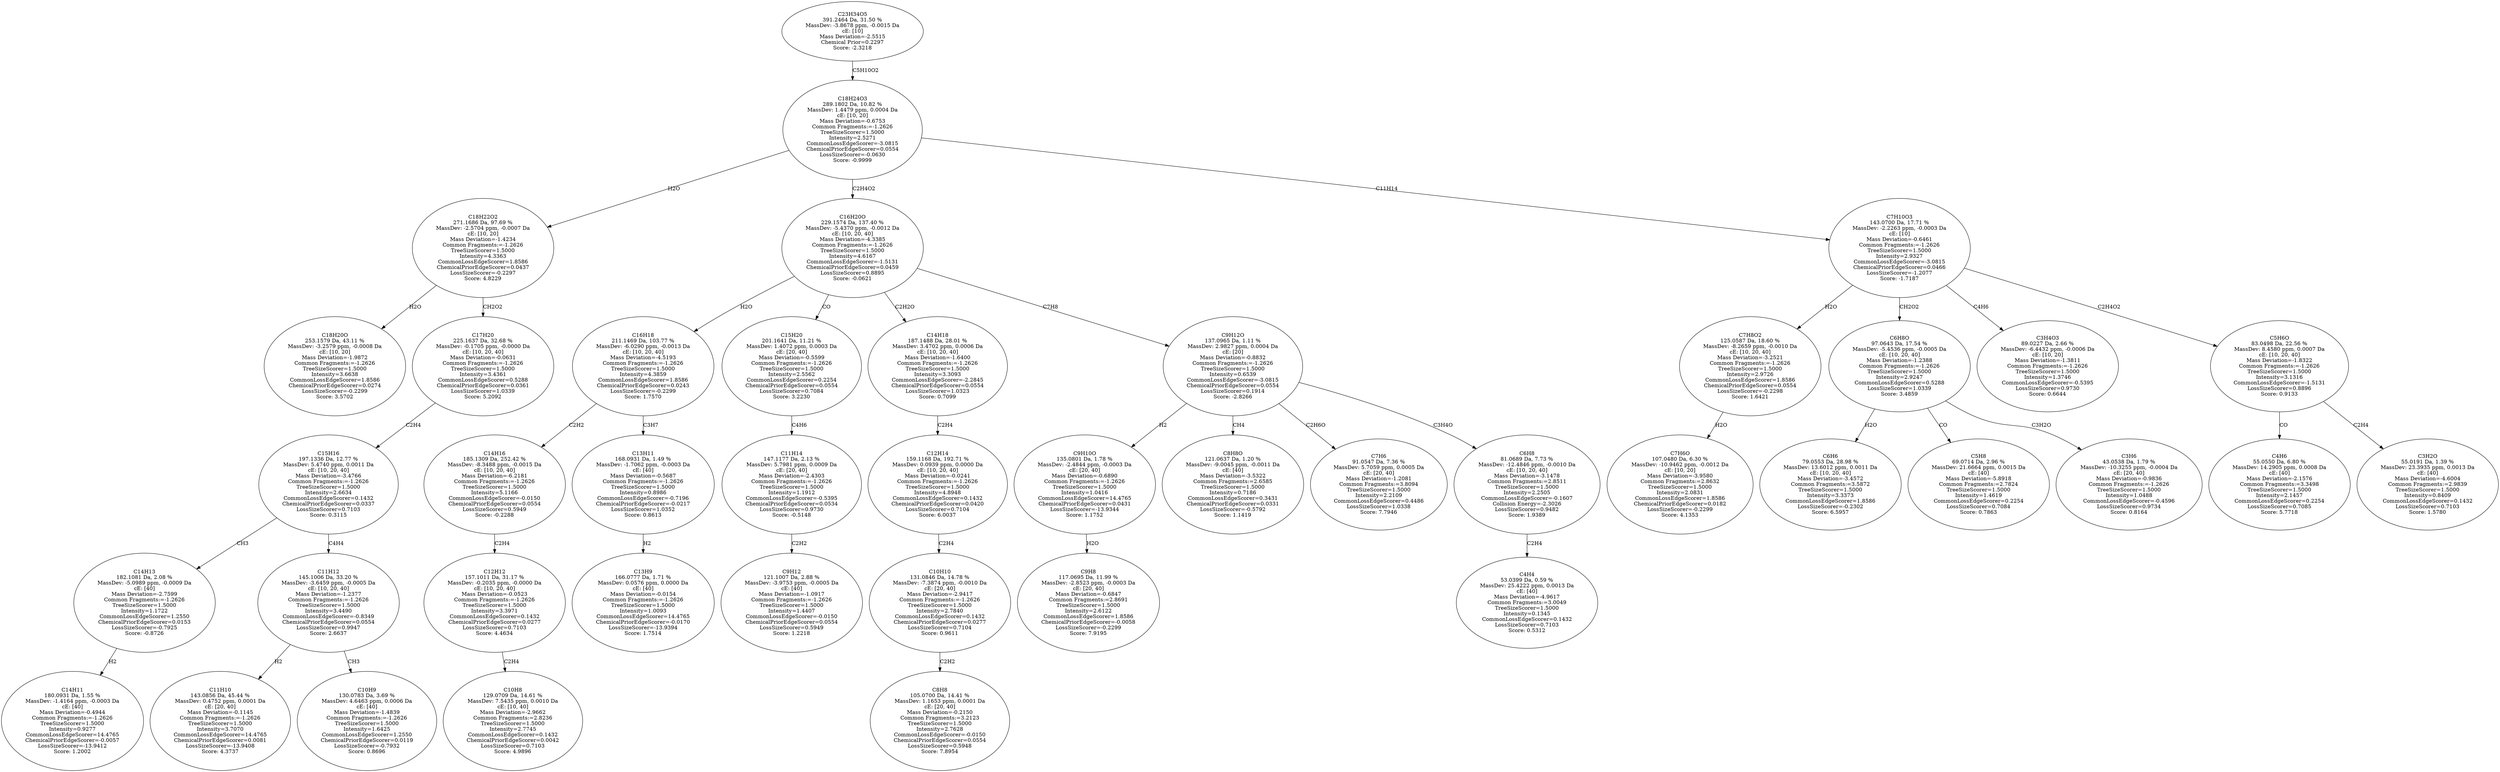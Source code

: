 strict digraph {
v1 [label="C18H20O\n253.1579 Da, 43.11 %\nMassDev: -3.2579 ppm, -0.0008 Da\ncE: [10, 20]\nMass Deviation=-1.9872\nCommon Fragments:=-1.2626\nTreeSizeScorer=1.5000\nIntensity=3.6638\nCommonLossEdgeScorer=1.8586\nChemicalPriorEdgeScorer=0.0274\nLossSizeScorer=-0.2299\nScore: 3.5702"];
v2 [label="C14H11\n180.0931 Da, 1.55 %\nMassDev: -1.4164 ppm, -0.0003 Da\ncE: [40]\nMass Deviation=-0.4944\nCommon Fragments:=-1.2626\nTreeSizeScorer=1.5000\nIntensity=0.9277\nCommonLossEdgeScorer=14.4765\nChemicalPriorEdgeScorer=-0.0057\nLossSizeScorer=-13.9412\nScore: 1.2002"];
v3 [label="C14H13\n182.1081 Da, 2.08 %\nMassDev: -5.0989 ppm, -0.0009 Da\ncE: [40]\nMass Deviation=-2.7599\nCommon Fragments:=-1.2626\nTreeSizeScorer=1.5000\nIntensity=1.1722\nCommonLossEdgeScorer=1.2550\nChemicalPriorEdgeScorer=0.0153\nLossSizeScorer=-0.7925\nScore: -0.8726"];
v4 [label="C11H10\n143.0856 Da, 45.44 %\nMassDev: 0.4752 ppm, 0.0001 Da\ncE: [20, 40]\nMass Deviation=-0.1145\nCommon Fragments:=-1.2626\nTreeSizeScorer=1.5000\nIntensity=3.7070\nCommonLossEdgeScorer=14.4765\nChemicalPriorEdgeScorer=0.0081\nLossSizeScorer=-13.9408\nScore: 4.3737"];
v5 [label="C10H9\n130.0783 Da, 3.69 %\nMassDev: 4.6463 ppm, 0.0006 Da\ncE: [40]\nMass Deviation=-1.4839\nCommon Fragments:=-1.2626\nTreeSizeScorer=1.5000\nIntensity=1.6425\nCommonLossEdgeScorer=1.2550\nChemicalPriorEdgeScorer=0.0119\nLossSizeScorer=-0.7932\nScore: 0.8696"];
v6 [label="C11H12\n145.1006 Da, 33.20 %\nMassDev: -3.6459 ppm, -0.0005 Da\ncE: [10, 20, 40]\nMass Deviation=-1.2377\nCommon Fragments:=-1.2626\nTreeSizeScorer=1.5000\nIntensity=3.4490\nCommonLossEdgeScorer=-0.8349\nChemicalPriorEdgeScorer=0.0554\nLossSizeScorer=0.9947\nScore: 2.6637"];
v7 [label="C15H16\n197.1336 Da, 12.77 %\nMassDev: 5.4740 ppm, 0.0011 Da\ncE: [10, 20, 40]\nMass Deviation=-3.4766\nCommon Fragments:=-1.2626\nTreeSizeScorer=1.5000\nIntensity=2.6634\nCommonLossEdgeScorer=0.1432\nChemicalPriorEdgeScorer=0.0337\nLossSizeScorer=0.7103\nScore: 0.3115"];
v8 [label="C17H20\n225.1637 Da, 32.68 %\nMassDev: -0.1705 ppm, -0.0000 Da\ncE: [10, 20, 40]\nMass Deviation=-0.0631\nCommon Fragments:=-1.2626\nTreeSizeScorer=1.5000\nIntensity=3.4361\nCommonLossEdgeScorer=0.5288\nChemicalPriorEdgeScorer=0.0361\nLossSizeScorer=1.0339\nScore: 5.2092"];
v9 [label="C18H22O2\n271.1686 Da, 97.69 %\nMassDev: -2.5704 ppm, -0.0007 Da\ncE: [10, 20]\nMass Deviation=-1.4234\nCommon Fragments:=-1.2626\nTreeSizeScorer=1.5000\nIntensity=4.3363\nCommonLossEdgeScorer=1.8586\nChemicalPriorEdgeScorer=0.0437\nLossSizeScorer=-0.2297\nScore: 4.8229"];
v10 [label="C10H8\n129.0709 Da, 14.61 %\nMassDev: 7.5435 ppm, 0.0010 Da\ncE: [10, 40]\nMass Deviation=-2.9662\nCommon Fragments:=2.8236\nTreeSizeScorer=1.5000\nIntensity=2.7745\nCommonLossEdgeScorer=0.1432\nChemicalPriorEdgeScorer=0.0042\nLossSizeScorer=0.7103\nScore: 4.9896"];
v11 [label="C12H12\n157.1011 Da, 31.17 %\nMassDev: -0.2035 ppm, -0.0000 Da\ncE: [10, 20, 40]\nMass Deviation=-0.0523\nCommon Fragments:=-1.2626\nTreeSizeScorer=1.5000\nIntensity=3.3971\nCommonLossEdgeScorer=0.1432\nChemicalPriorEdgeScorer=0.0277\nLossSizeScorer=0.7103\nScore: 4.4634"];
v12 [label="C14H16\n185.1309 Da, 252.42 %\nMassDev: -8.3488 ppm, -0.0015 Da\ncE: [10, 20, 40]\nMass Deviation=-6.2181\nCommon Fragments:=-1.2626\nTreeSizeScorer=1.5000\nIntensity=5.1166\nCommonLossEdgeScorer=-0.0150\nChemicalPriorEdgeScorer=0.0554\nLossSizeScorer=0.5949\nScore: -0.2288"];
v13 [label="C13H9\n166.0777 Da, 1.71 %\nMassDev: 0.0576 ppm, 0.0000 Da\ncE: [40]\nMass Deviation=-0.0154\nCommon Fragments:=-1.2626\nTreeSizeScorer=1.5000\nIntensity=1.0093\nCommonLossEdgeScorer=14.4765\nChemicalPriorEdgeScorer=-0.0170\nLossSizeScorer=-13.9394\nScore: 1.7514"];
v14 [label="C13H11\n168.0931 Da, 1.49 %\nMassDev: -1.7062 ppm, -0.0003 Da\ncE: [40]\nMass Deviation=-0.5687\nCommon Fragments:=-1.2626\nTreeSizeScorer=1.5000\nIntensity=0.8986\nCommonLossEdgeScorer=-0.7196\nChemicalPriorEdgeScorer=-0.0217\nLossSizeScorer=1.0352\nScore: 0.8613"];
v15 [label="C16H18\n211.1469 Da, 103.77 %\nMassDev: -6.0290 ppm, -0.0013 Da\ncE: [10, 20, 40]\nMass Deviation=-4.5193\nCommon Fragments:=-1.2626\nTreeSizeScorer=1.5000\nIntensity=4.3859\nCommonLossEdgeScorer=1.8586\nChemicalPriorEdgeScorer=0.0243\nLossSizeScorer=-0.2299\nScore: 1.7570"];
v16 [label="C9H12\n121.1007 Da, 2.88 %\nMassDev: -3.9753 ppm, -0.0005 Da\ncE: [40]\nMass Deviation=-1.0917\nCommon Fragments:=-1.2626\nTreeSizeScorer=1.5000\nIntensity=1.4407\nCommonLossEdgeScorer=-0.0150\nChemicalPriorEdgeScorer=0.0554\nLossSizeScorer=0.5949\nScore: 1.2218"];
v17 [label="C11H14\n147.1177 Da, 2.13 %\nMassDev: 5.7981 ppm, 0.0009 Da\ncE: [20, 40]\nMass Deviation=-2.4303\nCommon Fragments:=-1.2626\nTreeSizeScorer=1.5000\nIntensity=1.1912\nCommonLossEdgeScorer=-0.5395\nChemicalPriorEdgeScorer=0.0534\nLossSizeScorer=0.9730\nScore: -0.5148"];
v18 [label="C15H20\n201.1641 Da, 11.21 %\nMassDev: 1.4072 ppm, 0.0003 Da\ncE: [20, 40]\nMass Deviation=-0.5599\nCommon Fragments:=-1.2626\nTreeSizeScorer=1.5000\nIntensity=2.5562\nCommonLossEdgeScorer=0.2254\nChemicalPriorEdgeScorer=0.0554\nLossSizeScorer=0.7084\nScore: 3.2230"];
v19 [label="C8H8\n105.0700 Da, 14.41 %\nMassDev: 1.1653 ppm, 0.0001 Da\ncE: [20, 40]\nMass Deviation=-0.2150\nCommon Fragments:=3.2123\nTreeSizeScorer=1.5000\nIntensity=2.7628\nCommonLossEdgeScorer=-0.0150\nChemicalPriorEdgeScorer=0.0554\nLossSizeScorer=0.5948\nScore: 7.8954"];
v20 [label="C10H10\n131.0846 Da, 14.78 %\nMassDev: -7.3874 ppm, -0.0010 Da\ncE: [20, 40]\nMass Deviation=-2.9417\nCommon Fragments:=-1.2626\nTreeSizeScorer=1.5000\nIntensity=2.7840\nCommonLossEdgeScorer=0.1432\nChemicalPriorEdgeScorer=0.0277\nLossSizeScorer=0.7104\nScore: 0.9611"];
v21 [label="C12H14\n159.1168 Da, 192.71 %\nMassDev: 0.0939 ppm, 0.0000 Da\ncE: [10, 20, 40]\nMass Deviation=-0.0241\nCommon Fragments:=-1.2626\nTreeSizeScorer=1.5000\nIntensity=4.8948\nCommonLossEdgeScorer=0.1432\nChemicalPriorEdgeScorer=0.0420\nLossSizeScorer=0.7104\nScore: 6.0037"];
v22 [label="C14H18\n187.1488 Da, 28.01 %\nMassDev: 3.4702 ppm, 0.0006 Da\ncE: [10, 20, 40]\nMass Deviation=-1.6400\nCommon Fragments:=-1.2626\nTreeSizeScorer=1.5000\nIntensity=3.3093\nCommonLossEdgeScorer=-2.2845\nChemicalPriorEdgeScorer=0.0554\nLossSizeScorer=1.0323\nScore: 0.7099"];
v23 [label="C9H8\n117.0695 Da, 11.99 %\nMassDev: -2.8523 ppm, -0.0003 Da\ncE: [20, 40]\nMass Deviation=-0.6847\nCommon Fragments:=2.8691\nTreeSizeScorer=1.5000\nIntensity=2.6122\nCommonLossEdgeScorer=1.8586\nChemicalPriorEdgeScorer=-0.0058\nLossSizeScorer=-0.2299\nScore: 7.9195"];
v24 [label="C9H10O\n135.0801 Da, 1.78 %\nMassDev: -2.4844 ppm, -0.0003 Da\ncE: [20, 40]\nMass Deviation=-0.6890\nCommon Fragments:=-1.2626\nTreeSizeScorer=1.5000\nIntensity=1.0416\nCommonLossEdgeScorer=14.4765\nChemicalPriorEdgeScorer=0.0431\nLossSizeScorer=-13.9344\nScore: 1.1752"];
v25 [label="C8H8O\n121.0637 Da, 1.20 %\nMassDev: -9.0045 ppm, -0.0011 Da\ncE: [40]\nMass Deviation=-3.5322\nCommon Fragments:=2.6585\nTreeSizeScorer=1.5000\nIntensity=0.7186\nCommonLossEdgeScorer=0.3431\nChemicalPriorEdgeScorer=0.0331\nLossSizeScorer=-0.5792\nScore: 1.1419"];
v26 [label="C7H6\n91.0547 Da, 7.36 %\nMassDev: 5.7059 ppm, 0.0005 Da\ncE: [20, 40]\nMass Deviation=-1.2081\nCommon Fragments:=3.8094\nTreeSizeScorer=1.5000\nIntensity=2.2109\nCommonLossEdgeScorer=0.4486\nLossSizeScorer=1.0338\nScore: 7.7946"];
v27 [label="C4H4\n53.0399 Da, 0.59 %\nMassDev: 25.4222 ppm, 0.0013 Da\ncE: [40]\nMass Deviation=-4.9617\nCommon Fragments:=3.0049\nTreeSizeScorer=1.5000\nIntensity=0.1345\nCommonLossEdgeScorer=0.1432\nLossSizeScorer=0.7103\nScore: 0.5312"];
v28 [label="C6H8\n81.0689 Da, 7.73 %\nMassDev: -12.4846 ppm, -0.0010 Da\ncE: [10, 20, 40]\nMass Deviation=-3.1478\nCommon Fragments:=2.8511\nTreeSizeScorer=1.5000\nIntensity=2.2505\nCommonLossEdgeScorer=-0.1607\nCollision Energy=-2.3026\nLossSizeScorer=0.9482\nScore: 1.9389"];
v29 [label="C9H12O\n137.0965 Da, 1.11 %\nMassDev: 2.9827 ppm, 0.0004 Da\ncE: [20]\nMass Deviation=-0.8832\nCommon Fragments:=-1.2626\nTreeSizeScorer=1.5000\nIntensity=0.6539\nCommonLossEdgeScorer=-3.0815\nChemicalPriorEdgeScorer=0.0554\nLossSizeScorer=0.1914\nScore: -2.8266"];
v30 [label="C16H20O\n229.1574 Da, 137.40 %\nMassDev: -5.4370 ppm, -0.0012 Da\ncE: [10, 20, 40]\nMass Deviation=-4.3385\nCommon Fragments:=-1.2626\nTreeSizeScorer=1.5000\nIntensity=4.6167\nCommonLossEdgeScorer=-1.5131\nChemicalPriorEdgeScorer=0.0459\nLossSizeScorer=0.8895\nScore: -0.0621"];
v31 [label="C7H6O\n107.0480 Da, 6.30 %\nMassDev: -10.9462 ppm, -0.0012 Da\ncE: [10, 20]\nMass Deviation=-3.9580\nCommon Fragments:=2.8632\nTreeSizeScorer=1.5000\nIntensity=2.0831\nCommonLossEdgeScorer=1.8586\nChemicalPriorEdgeScorer=0.0182\nLossSizeScorer=-0.2299\nScore: 4.1353"];
v32 [label="C7H8O2\n125.0587 Da, 18.60 %\nMassDev: -8.2659 ppm, -0.0010 Da\ncE: [10, 20, 40]\nMass Deviation=-3.2521\nCommon Fragments:=-1.2626\nTreeSizeScorer=1.5000\nIntensity=2.9726\nCommonLossEdgeScorer=1.8586\nChemicalPriorEdgeScorer=0.0554\nLossSizeScorer=-0.2298\nScore: 1.6421"];
v33 [label="C6H6\n79.0553 Da, 28.98 %\nMassDev: 13.6012 ppm, 0.0011 Da\ncE: [10, 20, 40]\nMass Deviation=-3.4572\nCommon Fragments:=3.5872\nTreeSizeScorer=1.5000\nIntensity=3.3373\nCommonLossEdgeScorer=1.8586\nLossSizeScorer=-0.2302\nScore: 6.5957"];
v34 [label="C5H8\n69.0714 Da, 2.96 %\nMassDev: 21.6664 ppm, 0.0015 Da\ncE: [40]\nMass Deviation=-5.8918\nCommon Fragments:=2.7824\nTreeSizeScorer=1.5000\nIntensity=1.4619\nCommonLossEdgeScorer=0.2254\nLossSizeScorer=0.7084\nScore: 0.7863"];
v35 [label="C3H6\n43.0538 Da, 1.79 %\nMassDev: -10.3255 ppm, -0.0004 Da\ncE: [20, 40]\nMass Deviation=-0.9836\nCommon Fragments:=-1.2626\nTreeSizeScorer=1.5000\nIntensity=1.0488\nCommonLossEdgeScorer=-0.4596\nLossSizeScorer=0.9734\nScore: 0.8164"];
v36 [label="C6H8O\n97.0643 Da, 17.54 %\nMassDev: -5.4536 ppm, -0.0005 Da\ncE: [10, 20, 40]\nMass Deviation=-1.2388\nCommon Fragments:=-1.2626\nTreeSizeScorer=1.5000\nIntensity=2.9247\nCommonLossEdgeScorer=0.5288\nLossSizeScorer=1.0339\nScore: 3.4859"];
v37 [label="C3H4O3\n89.0227 Da, 2.66 %\nMassDev: -6.4432 ppm, -0.0006 Da\ncE: [10, 20]\nMass Deviation=-1.3811\nCommon Fragments:=-1.2626\nTreeSizeScorer=1.5000\nIntensity=1.3746\nCommonLossEdgeScorer=-0.5395\nLossSizeScorer=0.9730\nScore: 0.6644"];
v38 [label="C4H6\n55.0550 Da, 6.80 %\nMassDev: 14.2905 ppm, 0.0008 Da\ncE: [40]\nMass Deviation=-2.1576\nCommon Fragments:=3.3498\nTreeSizeScorer=1.5000\nIntensity=2.1457\nCommonLossEdgeScorer=0.2254\nLossSizeScorer=0.7085\nScore: 5.7718"];
v39 [label="C3H2O\n55.0191 Da, 1.39 %\nMassDev: 23.3935 ppm, 0.0013 Da\ncE: [40]\nMass Deviation=-4.6004\nCommon Fragments:=2.9839\nTreeSizeScorer=1.5000\nIntensity=0.8409\nCommonLossEdgeScorer=0.1432\nLossSizeScorer=0.7103\nScore: 1.5780"];
v40 [label="C5H6O\n83.0498 Da, 22.56 %\nMassDev: 8.4580 ppm, 0.0007 Da\ncE: [10, 20, 40]\nMass Deviation=-1.8322\nCommon Fragments:=-1.2626\nTreeSizeScorer=1.5000\nIntensity=3.1316\nCommonLossEdgeScorer=-1.5131\nLossSizeScorer=0.8896\nScore: 0.9133"];
v41 [label="C7H10O3\n143.0700 Da, 17.71 %\nMassDev: -2.2263 ppm, -0.0003 Da\ncE: [10]\nMass Deviation=-0.6461\nCommon Fragments:=-1.2626\nTreeSizeScorer=1.5000\nIntensity=2.9327\nCommonLossEdgeScorer=-3.0815\nChemicalPriorEdgeScorer=0.0466\nLossSizeScorer=-1.2077\nScore: -1.7187"];
v42 [label="C18H24O3\n289.1802 Da, 10.82 %\nMassDev: 1.4479 ppm, 0.0004 Da\ncE: [10, 20]\nMass Deviation=-0.6753\nCommon Fragments:=-1.2626\nTreeSizeScorer=1.5000\nIntensity=2.5271\nCommonLossEdgeScorer=-3.0815\nChemicalPriorEdgeScorer=0.0554\nLossSizeScorer=-0.0630\nScore: -0.9999"];
v43 [label="C23H34O5\n391.2464 Da, 31.50 %\nMassDev: -3.8678 ppm, -0.0015 Da\ncE: [10]\nMass Deviation=-2.5515\nChemical Prior=0.2297\nScore: -2.3218"];
v9 -> v1 [label="H2O"];
v3 -> v2 [label="H2"];
v7 -> v3 [label="CH3"];
v6 -> v4 [label="H2"];
v6 -> v5 [label="CH3"];
v7 -> v6 [label="C4H4"];
v8 -> v7 [label="C2H4"];
v9 -> v8 [label="CH2O2"];
v42 -> v9 [label="H2O"];
v11 -> v10 [label="C2H4"];
v12 -> v11 [label="C2H4"];
v15 -> v12 [label="C2H2"];
v14 -> v13 [label="H2"];
v15 -> v14 [label="C3H7"];
v30 -> v15 [label="H2O"];
v17 -> v16 [label="C2H2"];
v18 -> v17 [label="C4H6"];
v30 -> v18 [label="CO"];
v20 -> v19 [label="C2H2"];
v21 -> v20 [label="C2H4"];
v22 -> v21 [label="C2H4"];
v30 -> v22 [label="C2H2O"];
v24 -> v23 [label="H2O"];
v29 -> v24 [label="H2"];
v29 -> v25 [label="CH4"];
v29 -> v26 [label="C2H6O"];
v28 -> v27 [label="C2H4"];
v29 -> v28 [label="C3H4O"];
v30 -> v29 [label="C7H8"];
v42 -> v30 [label="C2H4O2"];
v32 -> v31 [label="H2O"];
v41 -> v32 [label="H2O"];
v36 -> v33 [label="H2O"];
v36 -> v34 [label="CO"];
v36 -> v35 [label="C3H2O"];
v41 -> v36 [label="CH2O2"];
v41 -> v37 [label="C4H6"];
v40 -> v38 [label="CO"];
v40 -> v39 [label="C2H4"];
v41 -> v40 [label="C2H4O2"];
v42 -> v41 [label="C11H14"];
v43 -> v42 [label="C5H10O2"];
}
